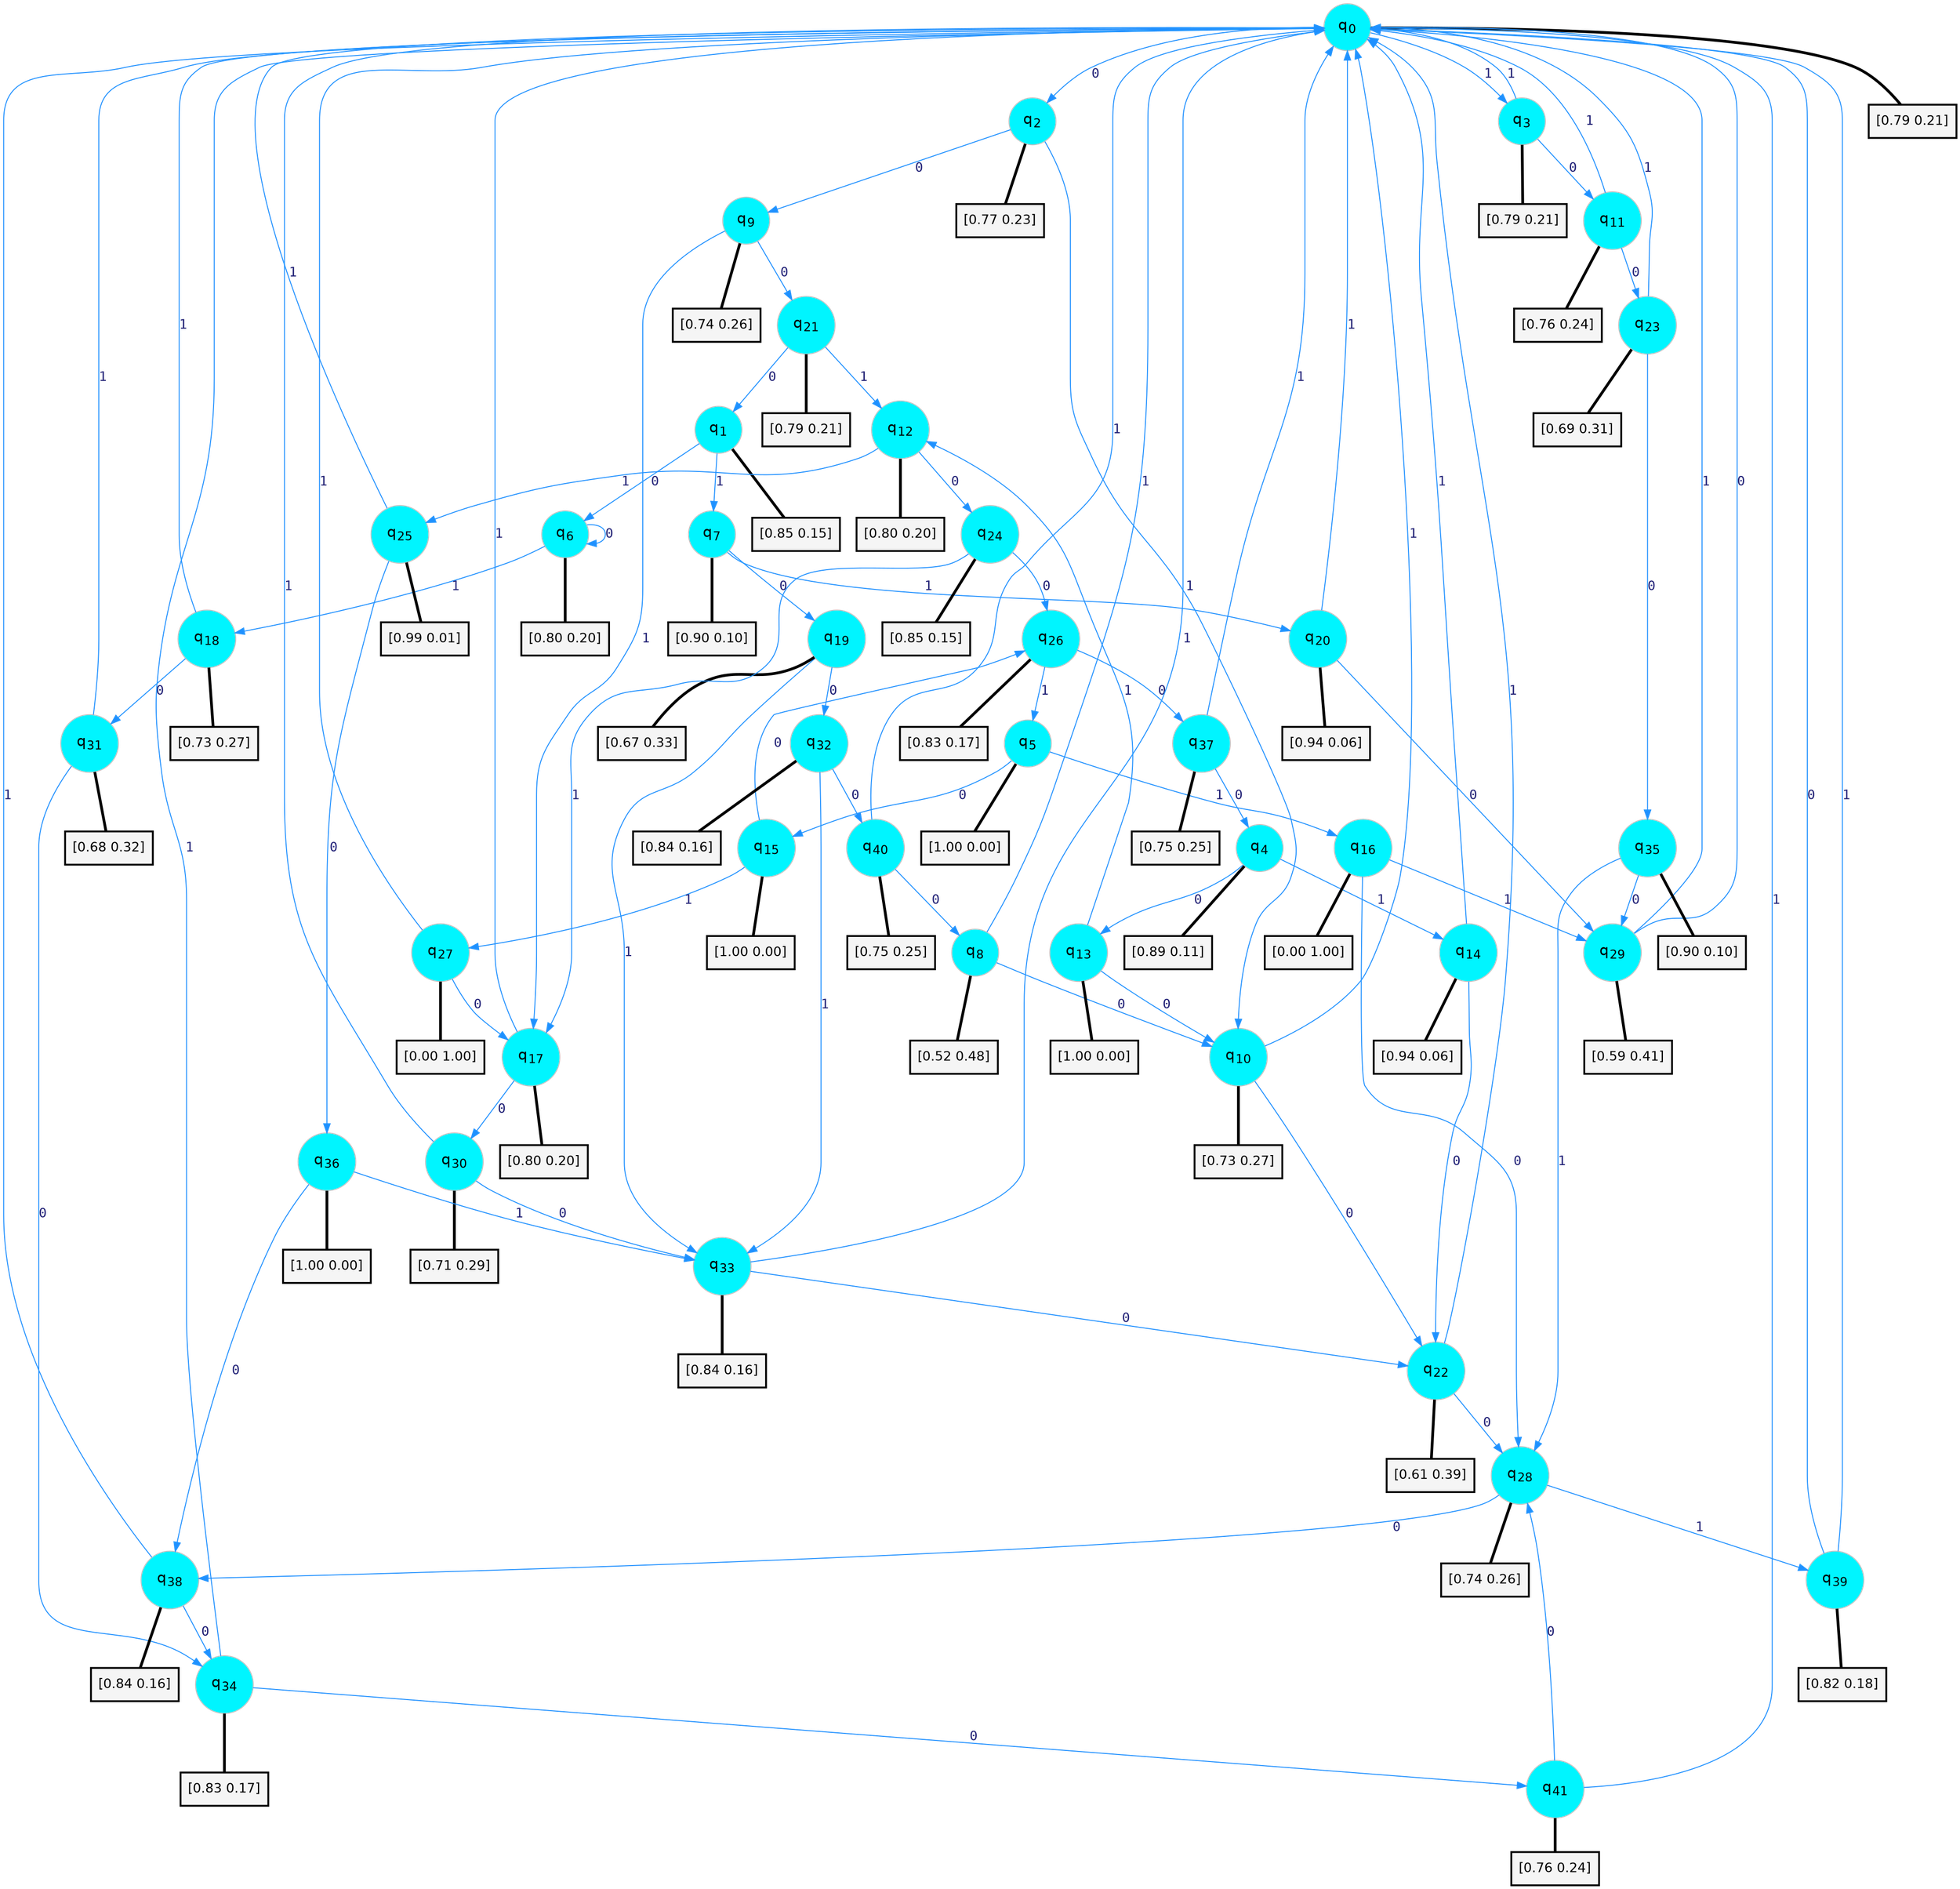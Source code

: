 digraph G {
graph [
bgcolor=transparent, dpi=300, rankdir=TD, size="40,25"];
node [
color=gray, fillcolor=turquoise1, fontcolor=black, fontname=Helvetica, fontsize=16, fontweight=bold, shape=circle, style=filled];
edge [
arrowsize=1, color=dodgerblue1, fontcolor=midnightblue, fontname=courier, fontweight=bold, penwidth=1, style=solid, weight=20];
0[label=<q<SUB>0</SUB>>];
1[label=<q<SUB>1</SUB>>];
2[label=<q<SUB>2</SUB>>];
3[label=<q<SUB>3</SUB>>];
4[label=<q<SUB>4</SUB>>];
5[label=<q<SUB>5</SUB>>];
6[label=<q<SUB>6</SUB>>];
7[label=<q<SUB>7</SUB>>];
8[label=<q<SUB>8</SUB>>];
9[label=<q<SUB>9</SUB>>];
10[label=<q<SUB>10</SUB>>];
11[label=<q<SUB>11</SUB>>];
12[label=<q<SUB>12</SUB>>];
13[label=<q<SUB>13</SUB>>];
14[label=<q<SUB>14</SUB>>];
15[label=<q<SUB>15</SUB>>];
16[label=<q<SUB>16</SUB>>];
17[label=<q<SUB>17</SUB>>];
18[label=<q<SUB>18</SUB>>];
19[label=<q<SUB>19</SUB>>];
20[label=<q<SUB>20</SUB>>];
21[label=<q<SUB>21</SUB>>];
22[label=<q<SUB>22</SUB>>];
23[label=<q<SUB>23</SUB>>];
24[label=<q<SUB>24</SUB>>];
25[label=<q<SUB>25</SUB>>];
26[label=<q<SUB>26</SUB>>];
27[label=<q<SUB>27</SUB>>];
28[label=<q<SUB>28</SUB>>];
29[label=<q<SUB>29</SUB>>];
30[label=<q<SUB>30</SUB>>];
31[label=<q<SUB>31</SUB>>];
32[label=<q<SUB>32</SUB>>];
33[label=<q<SUB>33</SUB>>];
34[label=<q<SUB>34</SUB>>];
35[label=<q<SUB>35</SUB>>];
36[label=<q<SUB>36</SUB>>];
37[label=<q<SUB>37</SUB>>];
38[label=<q<SUB>38</SUB>>];
39[label=<q<SUB>39</SUB>>];
40[label=<q<SUB>40</SUB>>];
41[label=<q<SUB>41</SUB>>];
42[label="[0.79 0.21]", shape=box,fontcolor=black, fontname=Helvetica, fontsize=14, penwidth=2, fillcolor=whitesmoke,color=black];
43[label="[0.85 0.15]", shape=box,fontcolor=black, fontname=Helvetica, fontsize=14, penwidth=2, fillcolor=whitesmoke,color=black];
44[label="[0.77 0.23]", shape=box,fontcolor=black, fontname=Helvetica, fontsize=14, penwidth=2, fillcolor=whitesmoke,color=black];
45[label="[0.79 0.21]", shape=box,fontcolor=black, fontname=Helvetica, fontsize=14, penwidth=2, fillcolor=whitesmoke,color=black];
46[label="[0.89 0.11]", shape=box,fontcolor=black, fontname=Helvetica, fontsize=14, penwidth=2, fillcolor=whitesmoke,color=black];
47[label="[1.00 0.00]", shape=box,fontcolor=black, fontname=Helvetica, fontsize=14, penwidth=2, fillcolor=whitesmoke,color=black];
48[label="[0.80 0.20]", shape=box,fontcolor=black, fontname=Helvetica, fontsize=14, penwidth=2, fillcolor=whitesmoke,color=black];
49[label="[0.90 0.10]", shape=box,fontcolor=black, fontname=Helvetica, fontsize=14, penwidth=2, fillcolor=whitesmoke,color=black];
50[label="[0.52 0.48]", shape=box,fontcolor=black, fontname=Helvetica, fontsize=14, penwidth=2, fillcolor=whitesmoke,color=black];
51[label="[0.74 0.26]", shape=box,fontcolor=black, fontname=Helvetica, fontsize=14, penwidth=2, fillcolor=whitesmoke,color=black];
52[label="[0.73 0.27]", shape=box,fontcolor=black, fontname=Helvetica, fontsize=14, penwidth=2, fillcolor=whitesmoke,color=black];
53[label="[0.76 0.24]", shape=box,fontcolor=black, fontname=Helvetica, fontsize=14, penwidth=2, fillcolor=whitesmoke,color=black];
54[label="[0.80 0.20]", shape=box,fontcolor=black, fontname=Helvetica, fontsize=14, penwidth=2, fillcolor=whitesmoke,color=black];
55[label="[1.00 0.00]", shape=box,fontcolor=black, fontname=Helvetica, fontsize=14, penwidth=2, fillcolor=whitesmoke,color=black];
56[label="[0.94 0.06]", shape=box,fontcolor=black, fontname=Helvetica, fontsize=14, penwidth=2, fillcolor=whitesmoke,color=black];
57[label="[1.00 0.00]", shape=box,fontcolor=black, fontname=Helvetica, fontsize=14, penwidth=2, fillcolor=whitesmoke,color=black];
58[label="[0.00 1.00]", shape=box,fontcolor=black, fontname=Helvetica, fontsize=14, penwidth=2, fillcolor=whitesmoke,color=black];
59[label="[0.80 0.20]", shape=box,fontcolor=black, fontname=Helvetica, fontsize=14, penwidth=2, fillcolor=whitesmoke,color=black];
60[label="[0.73 0.27]", shape=box,fontcolor=black, fontname=Helvetica, fontsize=14, penwidth=2, fillcolor=whitesmoke,color=black];
61[label="[0.67 0.33]", shape=box,fontcolor=black, fontname=Helvetica, fontsize=14, penwidth=2, fillcolor=whitesmoke,color=black];
62[label="[0.94 0.06]", shape=box,fontcolor=black, fontname=Helvetica, fontsize=14, penwidth=2, fillcolor=whitesmoke,color=black];
63[label="[0.79 0.21]", shape=box,fontcolor=black, fontname=Helvetica, fontsize=14, penwidth=2, fillcolor=whitesmoke,color=black];
64[label="[0.61 0.39]", shape=box,fontcolor=black, fontname=Helvetica, fontsize=14, penwidth=2, fillcolor=whitesmoke,color=black];
65[label="[0.69 0.31]", shape=box,fontcolor=black, fontname=Helvetica, fontsize=14, penwidth=2, fillcolor=whitesmoke,color=black];
66[label="[0.85 0.15]", shape=box,fontcolor=black, fontname=Helvetica, fontsize=14, penwidth=2, fillcolor=whitesmoke,color=black];
67[label="[0.99 0.01]", shape=box,fontcolor=black, fontname=Helvetica, fontsize=14, penwidth=2, fillcolor=whitesmoke,color=black];
68[label="[0.83 0.17]", shape=box,fontcolor=black, fontname=Helvetica, fontsize=14, penwidth=2, fillcolor=whitesmoke,color=black];
69[label="[0.00 1.00]", shape=box,fontcolor=black, fontname=Helvetica, fontsize=14, penwidth=2, fillcolor=whitesmoke,color=black];
70[label="[0.74 0.26]", shape=box,fontcolor=black, fontname=Helvetica, fontsize=14, penwidth=2, fillcolor=whitesmoke,color=black];
71[label="[0.59 0.41]", shape=box,fontcolor=black, fontname=Helvetica, fontsize=14, penwidth=2, fillcolor=whitesmoke,color=black];
72[label="[0.71 0.29]", shape=box,fontcolor=black, fontname=Helvetica, fontsize=14, penwidth=2, fillcolor=whitesmoke,color=black];
73[label="[0.68 0.32]", shape=box,fontcolor=black, fontname=Helvetica, fontsize=14, penwidth=2, fillcolor=whitesmoke,color=black];
74[label="[0.84 0.16]", shape=box,fontcolor=black, fontname=Helvetica, fontsize=14, penwidth=2, fillcolor=whitesmoke,color=black];
75[label="[0.84 0.16]", shape=box,fontcolor=black, fontname=Helvetica, fontsize=14, penwidth=2, fillcolor=whitesmoke,color=black];
76[label="[0.83 0.17]", shape=box,fontcolor=black, fontname=Helvetica, fontsize=14, penwidth=2, fillcolor=whitesmoke,color=black];
77[label="[0.90 0.10]", shape=box,fontcolor=black, fontname=Helvetica, fontsize=14, penwidth=2, fillcolor=whitesmoke,color=black];
78[label="[1.00 0.00]", shape=box,fontcolor=black, fontname=Helvetica, fontsize=14, penwidth=2, fillcolor=whitesmoke,color=black];
79[label="[0.75 0.25]", shape=box,fontcolor=black, fontname=Helvetica, fontsize=14, penwidth=2, fillcolor=whitesmoke,color=black];
80[label="[0.84 0.16]", shape=box,fontcolor=black, fontname=Helvetica, fontsize=14, penwidth=2, fillcolor=whitesmoke,color=black];
81[label="[0.82 0.18]", shape=box,fontcolor=black, fontname=Helvetica, fontsize=14, penwidth=2, fillcolor=whitesmoke,color=black];
82[label="[0.75 0.25]", shape=box,fontcolor=black, fontname=Helvetica, fontsize=14, penwidth=2, fillcolor=whitesmoke,color=black];
83[label="[0.76 0.24]", shape=box,fontcolor=black, fontname=Helvetica, fontsize=14, penwidth=2, fillcolor=whitesmoke,color=black];
0->2 [label=0];
0->3 [label=1];
0->42 [arrowhead=none, penwidth=3,color=black];
1->6 [label=0];
1->7 [label=1];
1->43 [arrowhead=none, penwidth=3,color=black];
2->9 [label=0];
2->10 [label=1];
2->44 [arrowhead=none, penwidth=3,color=black];
3->11 [label=0];
3->0 [label=1];
3->45 [arrowhead=none, penwidth=3,color=black];
4->13 [label=0];
4->14 [label=1];
4->46 [arrowhead=none, penwidth=3,color=black];
5->15 [label=0];
5->16 [label=1];
5->47 [arrowhead=none, penwidth=3,color=black];
6->6 [label=0];
6->18 [label=1];
6->48 [arrowhead=none, penwidth=3,color=black];
7->19 [label=0];
7->20 [label=1];
7->49 [arrowhead=none, penwidth=3,color=black];
8->10 [label=0];
8->0 [label=1];
8->50 [arrowhead=none, penwidth=3,color=black];
9->21 [label=0];
9->17 [label=1];
9->51 [arrowhead=none, penwidth=3,color=black];
10->22 [label=0];
10->0 [label=1];
10->52 [arrowhead=none, penwidth=3,color=black];
11->23 [label=0];
11->0 [label=1];
11->53 [arrowhead=none, penwidth=3,color=black];
12->24 [label=0];
12->25 [label=1];
12->54 [arrowhead=none, penwidth=3,color=black];
13->10 [label=0];
13->12 [label=1];
13->55 [arrowhead=none, penwidth=3,color=black];
14->22 [label=0];
14->0 [label=1];
14->56 [arrowhead=none, penwidth=3,color=black];
15->26 [label=0];
15->27 [label=1];
15->57 [arrowhead=none, penwidth=3,color=black];
16->28 [label=0];
16->29 [label=1];
16->58 [arrowhead=none, penwidth=3,color=black];
17->30 [label=0];
17->0 [label=1];
17->59 [arrowhead=none, penwidth=3,color=black];
18->31 [label=0];
18->0 [label=1];
18->60 [arrowhead=none, penwidth=3,color=black];
19->32 [label=0];
19->33 [label=1];
19->61 [arrowhead=none, penwidth=3,color=black];
20->29 [label=0];
20->0 [label=1];
20->62 [arrowhead=none, penwidth=3,color=black];
21->1 [label=0];
21->12 [label=1];
21->63 [arrowhead=none, penwidth=3,color=black];
22->28 [label=0];
22->0 [label=1];
22->64 [arrowhead=none, penwidth=3,color=black];
23->35 [label=0];
23->0 [label=1];
23->65 [arrowhead=none, penwidth=3,color=black];
24->26 [label=0];
24->17 [label=1];
24->66 [arrowhead=none, penwidth=3,color=black];
25->36 [label=0];
25->0 [label=1];
25->67 [arrowhead=none, penwidth=3,color=black];
26->37 [label=0];
26->5 [label=1];
26->68 [arrowhead=none, penwidth=3,color=black];
27->17 [label=0];
27->0 [label=1];
27->69 [arrowhead=none, penwidth=3,color=black];
28->38 [label=0];
28->39 [label=1];
28->70 [arrowhead=none, penwidth=3,color=black];
29->0 [label=0];
29->0 [label=1];
29->71 [arrowhead=none, penwidth=3,color=black];
30->33 [label=0];
30->0 [label=1];
30->72 [arrowhead=none, penwidth=3,color=black];
31->34 [label=0];
31->0 [label=1];
31->73 [arrowhead=none, penwidth=3,color=black];
32->40 [label=0];
32->33 [label=1];
32->74 [arrowhead=none, penwidth=3,color=black];
33->22 [label=0];
33->0 [label=1];
33->75 [arrowhead=none, penwidth=3,color=black];
34->41 [label=0];
34->0 [label=1];
34->76 [arrowhead=none, penwidth=3,color=black];
35->29 [label=0];
35->28 [label=1];
35->77 [arrowhead=none, penwidth=3,color=black];
36->38 [label=0];
36->33 [label=1];
36->78 [arrowhead=none, penwidth=3,color=black];
37->4 [label=0];
37->0 [label=1];
37->79 [arrowhead=none, penwidth=3,color=black];
38->34 [label=0];
38->0 [label=1];
38->80 [arrowhead=none, penwidth=3,color=black];
39->0 [label=0];
39->0 [label=1];
39->81 [arrowhead=none, penwidth=3,color=black];
40->8 [label=0];
40->0 [label=1];
40->82 [arrowhead=none, penwidth=3,color=black];
41->28 [label=0];
41->0 [label=1];
41->83 [arrowhead=none, penwidth=3,color=black];
}
